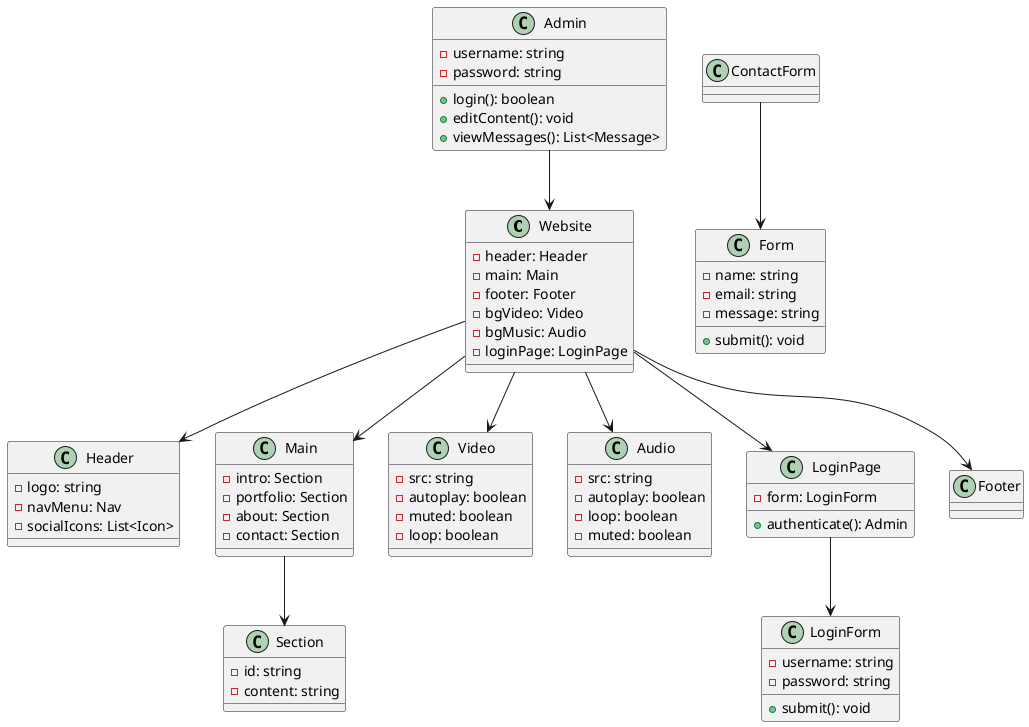 @startuml

class Website {
  - header: Header
  - main: Main
  - footer: Footer
  - bgVideo: Video
  - bgMusic: Audio
  - loginPage: LoginPage
}

class Header {
  - logo: string
  - navMenu: Nav
  - socialIcons: List<Icon>
}

class Main {
  - intro: Section
  - portfolio: Section
  - about: Section
  - contact: Section
}

class Section {
  - id: string
  - content: string
}

class Video {
  - src: string
  - autoplay: boolean
  - muted: boolean
  - loop: boolean
}

class Audio {
  - src: string
  - autoplay: boolean
  - loop: boolean
  - muted: boolean
}

class Form {
  - name: string
  - email: string
  - message: string
  + submit(): void
}

class Admin {
  - username: string
  - password: string
  + login(): boolean
  + editContent(): void
  + viewMessages(): List<Message>
}

class LoginPage {
  - form: LoginForm
  + authenticate(): Admin
}

class LoginForm {
  - username: string
  - password: string
  + submit(): void
}

Website --> Header
Website --> Main
Website --> Footer
Website --> Video
Website --> Audio
Website --> LoginPage
Main --> Section
ContactForm --> Form
LoginPage --> LoginForm
Admin --> Website

@enduml
